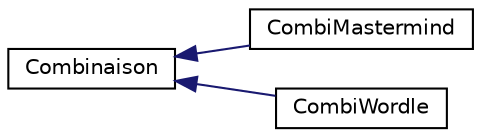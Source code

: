 digraph "Graphical Class Hierarchy"
{
 // LATEX_PDF_SIZE
  edge [fontname="Helvetica",fontsize="10",labelfontname="Helvetica",labelfontsize="10"];
  node [fontname="Helvetica",fontsize="10",shape=record];
  rankdir="LR";
  Node0 [label="Combinaison",height=0.2,width=0.4,color="black", fillcolor="white", style="filled",URL="$classCombinaison.html",tooltip="Tableau d'entier représentant une combinaison de couleur ou de lettre."];
  Node0 -> Node1 [dir="back",color="midnightblue",fontsize="10",style="solid",fontname="Helvetica"];
  Node1 [label="CombiMastermind",height=0.2,width=0.4,color="black", fillcolor="white", style="filled",URL="$classCombiMastermind.html",tooltip="Tableau d'entier représentant une combinaison de couleur."];
  Node0 -> Node2 [dir="back",color="midnightblue",fontsize="10",style="solid",fontname="Helvetica"];
  Node2 [label="CombiWordle",height=0.2,width=0.4,color="black", fillcolor="white", style="filled",URL="$classCombiWordle.html",tooltip="Tableau d'entier représentant une combinaison de lettre."];
}
